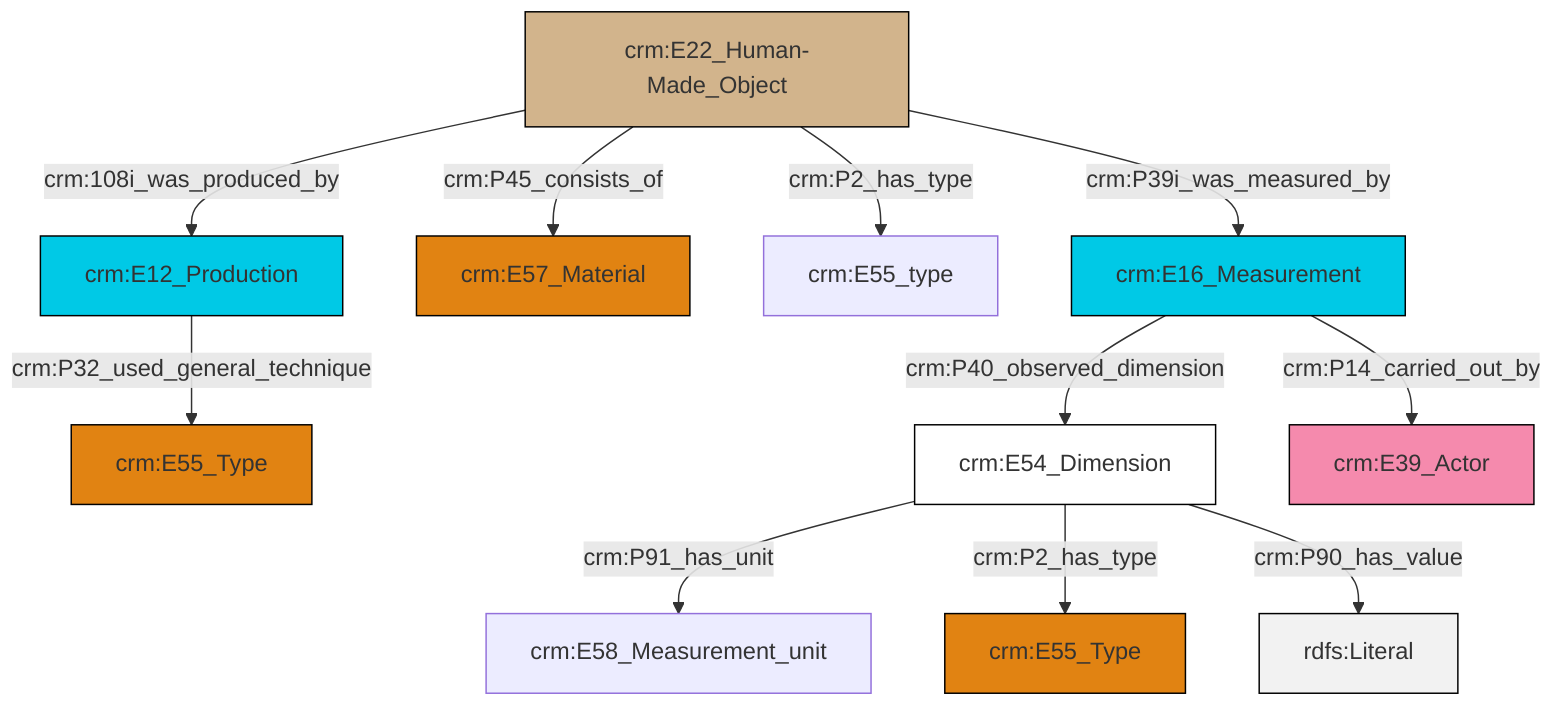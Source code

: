 graph TD
classDef Literal fill:#f2f2f2,stroke:#000000;
classDef CRM_Entity fill:#FFFFFF,stroke:#000000;
classDef Temporal_Entity fill:#00C9E6, stroke:#000000;
classDef Type fill:#E18312, stroke:#000000;
classDef Time-Span fill:#2C9C91, stroke:#000000;
classDef Appellation fill:#FFEB7F, stroke:#000000;
classDef Place fill:#008836, stroke:#000000;
classDef Persistent_Item fill:#B266B2, stroke:#000000;
classDef Conceptual_Object fill:#FFD700, stroke:#000000;
classDef Physical_Thing fill:#D2B48C, stroke:#000000;
classDef Actor fill:#f58aad, stroke:#000000;
classDef PC_Classes fill:#4ce600, stroke:#000000;
classDef Multi fill:#cccccc,stroke:#000000;

0["crm:E12_Production"]:::Temporal_Entity -->|crm:P32_used_general_technique| 1["crm:E55_Type"]:::Type
2["crm:E22_Human-Made_Object"]:::Physical_Thing -->|crm:P45_consists_of| 3["crm:E57_Material"]:::Type
2["crm:E22_Human-Made_Object"]:::Physical_Thing -->|crm:P2_has_type| 4["crm:E55_type"]:::Default
5["crm:E54_Dimension"]:::CRM_Entity -->|crm:P91_has_unit| 6["crm:E58_Measurement_unit"]:::Default
2["crm:E22_Human-Made_Object"]:::Physical_Thing -->|crm:108i_was_produced_by| 0["crm:E12_Production"]:::Temporal_Entity
7["crm:E16_Measurement"]:::Temporal_Entity -->|crm:P40_observed_dimension| 5["crm:E54_Dimension"]:::CRM_Entity
5["crm:E54_Dimension"]:::CRM_Entity -->|crm:P2_has_type| 9["crm:E55_Type"]:::Type
2["crm:E22_Human-Made_Object"]:::Physical_Thing -->|crm:P39i_was_measured_by| 7["crm:E16_Measurement"]:::Temporal_Entity
5["crm:E54_Dimension"]:::CRM_Entity -->|crm:P90_has_value| 17[rdfs:Literal]:::Literal
7["crm:E16_Measurement"]:::Temporal_Entity -->|crm:P14_carried_out_by| 19["crm:E39_Actor"]:::Actor